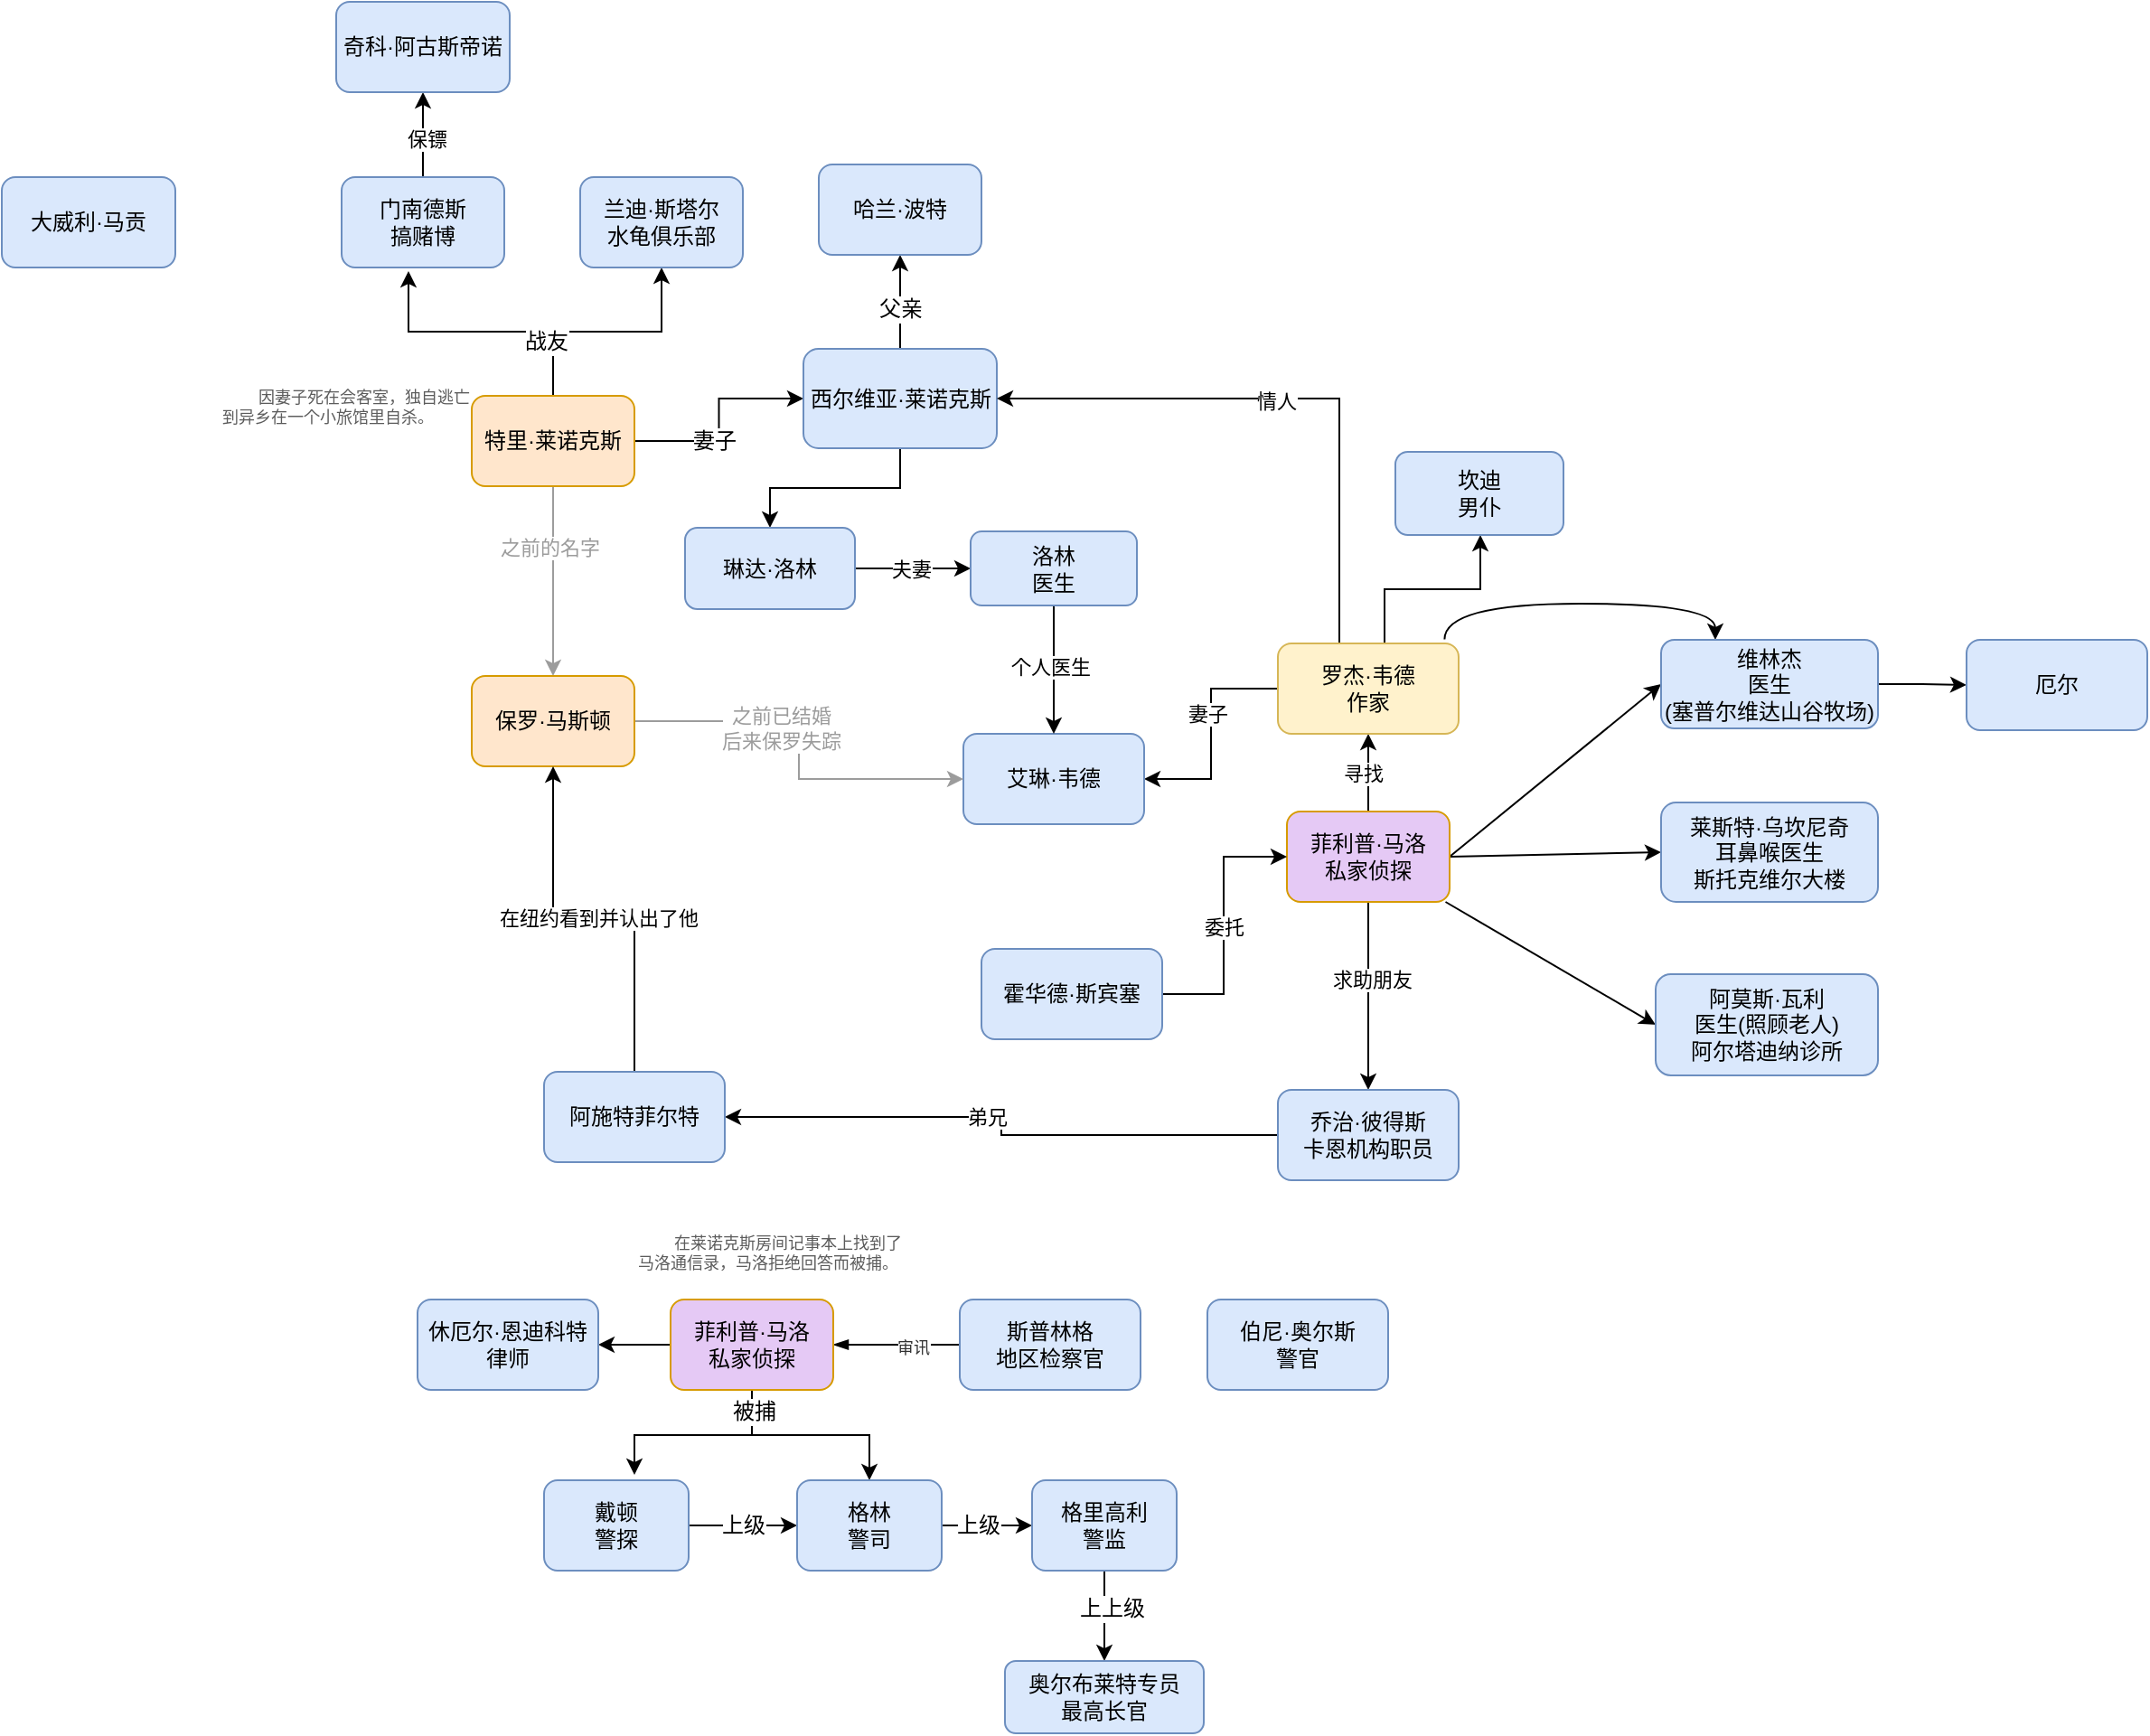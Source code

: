 <mxfile version="16.6.4" type="github">
  <diagram id="CegL4EQW-R6RfhR35Qjw" name="Page-1">
    <mxGraphModel dx="2079" dy="808" grid="0" gridSize="10" guides="1" tooltips="1" connect="1" arrows="1" fold="1" page="1" pageScale="1" pageWidth="827" pageHeight="1169" math="0" shadow="0">
      <root>
        <mxCell id="0" />
        <mxCell id="1" parent="0" />
        <mxCell id="zXV2b-s4_KGpaRB_lRhy-20" style="edgeStyle=orthogonalEdgeStyle;rounded=0;orthogonalLoop=1;jettySize=auto;html=1;entryX=0.625;entryY=-0.06;entryDx=0;entryDy=0;entryPerimeter=0;fontFamily=Helvetica;fontSize=12;fontColor=default;" parent="1" source="zXV2b-s4_KGpaRB_lRhy-1" target="zXV2b-s4_KGpaRB_lRhy-16" edge="1">
          <mxGeometry relative="1" as="geometry" />
        </mxCell>
        <mxCell id="zXV2b-s4_KGpaRB_lRhy-21" style="edgeStyle=orthogonalEdgeStyle;rounded=0;orthogonalLoop=1;jettySize=auto;html=1;entryX=0.5;entryY=0;entryDx=0;entryDy=0;fontFamily=Helvetica;fontSize=12;fontColor=default;" parent="1" source="zXV2b-s4_KGpaRB_lRhy-1" target="zXV2b-s4_KGpaRB_lRhy-18" edge="1">
          <mxGeometry relative="1" as="geometry" />
        </mxCell>
        <mxCell id="zXV2b-s4_KGpaRB_lRhy-22" value="被捕" style="edgeLabel;html=1;align=center;verticalAlign=middle;resizable=0;points=[];fontSize=12;fontFamily=Helvetica;fontColor=default;" parent="zXV2b-s4_KGpaRB_lRhy-21" vertex="1" connectable="0">
          <mxGeometry x="-0.788" y="1" relative="1" as="geometry">
            <mxPoint as="offset" />
          </mxGeometry>
        </mxCell>
        <mxCell id="zXV2b-s4_KGpaRB_lRhy-33" value="" style="edgeStyle=orthogonalEdgeStyle;rounded=0;orthogonalLoop=1;jettySize=auto;html=1;fontFamily=Helvetica;fontSize=9;fontColor=#5C5C5C;" parent="1" source="zXV2b-s4_KGpaRB_lRhy-1" target="zXV2b-s4_KGpaRB_lRhy-32" edge="1">
          <mxGeometry relative="1" as="geometry" />
        </mxCell>
        <mxCell id="zXV2b-s4_KGpaRB_lRhy-35" style="edgeStyle=orthogonalEdgeStyle;rounded=0;orthogonalLoop=1;jettySize=auto;html=1;entryX=0;entryY=0.5;entryDx=0;entryDy=0;fontFamily=Helvetica;fontSize=9;fontColor=#5C5C5C;startArrow=blockThin;startFill=1;endArrow=none;endFill=0;" parent="1" source="zXV2b-s4_KGpaRB_lRhy-1" target="zXV2b-s4_KGpaRB_lRhy-34" edge="1">
          <mxGeometry relative="1" as="geometry" />
        </mxCell>
        <mxCell id="zXV2b-s4_KGpaRB_lRhy-36" value="审讯" style="edgeLabel;html=1;align=center;verticalAlign=middle;resizable=0;points=[];fontSize=9;fontFamily=Helvetica;fontColor=#303030;" parent="zXV2b-s4_KGpaRB_lRhy-35" vertex="1" connectable="0">
          <mxGeometry x="0.246" y="-2" relative="1" as="geometry">
            <mxPoint as="offset" />
          </mxGeometry>
        </mxCell>
        <mxCell id="zXV2b-s4_KGpaRB_lRhy-1" value="菲利普·马洛&lt;br&gt;私家侦探" style="rounded=1;whiteSpace=wrap;html=1;fillColor=#E5C9F5;strokeColor=#d79b00;sketch=0;" parent="1" vertex="1">
          <mxGeometry x="309" y="754" width="90" height="50" as="geometry" />
        </mxCell>
        <mxCell id="zXV2b-s4_KGpaRB_lRhy-5" value="" style="edgeStyle=orthogonalEdgeStyle;rounded=0;orthogonalLoop=1;jettySize=auto;html=1;fontFamily=Helvetica;fontSize=12;fontColor=default;" parent="1" source="zXV2b-s4_KGpaRB_lRhy-2" target="zXV2b-s4_KGpaRB_lRhy-3" edge="1">
          <mxGeometry relative="1" as="geometry" />
        </mxCell>
        <mxCell id="zXV2b-s4_KGpaRB_lRhy-6" value="妻子" style="edgeLabel;html=1;align=center;verticalAlign=middle;resizable=0;points=[];fontSize=12;fontFamily=Helvetica;fontColor=default;" parent="zXV2b-s4_KGpaRB_lRhy-5" vertex="1" connectable="0">
          <mxGeometry x="-0.2" y="1" relative="1" as="geometry">
            <mxPoint x="-2" as="offset" />
          </mxGeometry>
        </mxCell>
        <mxCell id="zXV2b-s4_KGpaRB_lRhy-11" style="edgeStyle=orthogonalEdgeStyle;rounded=0;orthogonalLoop=1;jettySize=auto;html=1;entryX=0.5;entryY=1;entryDx=0;entryDy=0;fontFamily=Helvetica;fontSize=12;fontColor=default;" parent="1" source="zXV2b-s4_KGpaRB_lRhy-2" target="zXV2b-s4_KGpaRB_lRhy-10" edge="1">
          <mxGeometry relative="1" as="geometry" />
        </mxCell>
        <mxCell id="zXV2b-s4_KGpaRB_lRhy-12" style="edgeStyle=orthogonalEdgeStyle;rounded=0;orthogonalLoop=1;jettySize=auto;html=1;entryX=0.411;entryY=1.04;entryDx=0;entryDy=0;entryPerimeter=0;fontFamily=Helvetica;fontSize=12;fontColor=default;" parent="1" source="zXV2b-s4_KGpaRB_lRhy-2" target="zXV2b-s4_KGpaRB_lRhy-9" edge="1">
          <mxGeometry relative="1" as="geometry" />
        </mxCell>
        <mxCell id="zXV2b-s4_KGpaRB_lRhy-13" value="战友" style="edgeLabel;html=1;align=center;verticalAlign=middle;resizable=0;points=[];fontSize=12;fontFamily=Helvetica;fontColor=default;" parent="zXV2b-s4_KGpaRB_lRhy-12" vertex="1" connectable="0">
          <mxGeometry x="-0.6" y="4" relative="1" as="geometry">
            <mxPoint as="offset" />
          </mxGeometry>
        </mxCell>
        <mxCell id="AUqbcu5XN7x0_0K566Yw-7" value="" style="edgeStyle=orthogonalEdgeStyle;rounded=0;orthogonalLoop=1;jettySize=auto;html=1;strokeColor=#9C9C9C;" parent="1" source="zXV2b-s4_KGpaRB_lRhy-2" target="AUqbcu5XN7x0_0K566Yw-6" edge="1">
          <mxGeometry relative="1" as="geometry" />
        </mxCell>
        <mxCell id="AUqbcu5XN7x0_0K566Yw-8" value="之前的名字" style="edgeLabel;html=1;align=center;verticalAlign=middle;resizable=0;points=[];fontColor=#9C9C9C;" parent="AUqbcu5XN7x0_0K566Yw-7" vertex="1" connectable="0">
          <mxGeometry x="-0.413" y="1" relative="1" as="geometry">
            <mxPoint x="-3" y="3" as="offset" />
          </mxGeometry>
        </mxCell>
        <mxCell id="zXV2b-s4_KGpaRB_lRhy-2" value="特里·莱诺克斯" style="rounded=1;whiteSpace=wrap;html=1;fillColor=#ffe6cc;strokeColor=#d79b00;sketch=0;" parent="1" vertex="1">
          <mxGeometry x="199" y="254" width="90" height="50" as="geometry" />
        </mxCell>
        <mxCell id="zXV2b-s4_KGpaRB_lRhy-7" value="" style="edgeStyle=orthogonalEdgeStyle;rounded=0;orthogonalLoop=1;jettySize=auto;html=1;fontFamily=Helvetica;fontSize=12;fontColor=default;" parent="1" source="zXV2b-s4_KGpaRB_lRhy-3" target="zXV2b-s4_KGpaRB_lRhy-4" edge="1">
          <mxGeometry relative="1" as="geometry" />
        </mxCell>
        <mxCell id="zXV2b-s4_KGpaRB_lRhy-8" value="父亲" style="edgeLabel;html=1;align=center;verticalAlign=middle;resizable=0;points=[];fontSize=12;fontFamily=Helvetica;fontColor=default;" parent="zXV2b-s4_KGpaRB_lRhy-7" vertex="1" connectable="0">
          <mxGeometry x="-0.3" y="1" relative="1" as="geometry">
            <mxPoint x="1" y="-4" as="offset" />
          </mxGeometry>
        </mxCell>
        <mxCell id="AUqbcu5XN7x0_0K566Yw-15" style="edgeStyle=orthogonalEdgeStyle;rounded=0;orthogonalLoop=1;jettySize=auto;html=1;entryX=0.5;entryY=0;entryDx=0;entryDy=0;fontColor=#000000;strokeColor=#000000;" parent="1" source="zXV2b-s4_KGpaRB_lRhy-3" target="OKHKgyV5cpci6CY0Oe2W-1" edge="1">
          <mxGeometry relative="1" as="geometry" />
        </mxCell>
        <mxCell id="zXV2b-s4_KGpaRB_lRhy-3" value="西尔维亚·莱诺克斯" style="rounded=1;whiteSpace=wrap;html=1;fillColor=#dae8fc;strokeColor=#6c8ebf;sketch=0;" parent="1" vertex="1">
          <mxGeometry x="382.5" y="228" width="107" height="55" as="geometry" />
        </mxCell>
        <mxCell id="zXV2b-s4_KGpaRB_lRhy-4" value="哈兰·波特" style="rounded=1;whiteSpace=wrap;html=1;fillColor=#dae8fc;strokeColor=#6c8ebf;sketch=0;" parent="1" vertex="1">
          <mxGeometry x="391" y="126" width="90" height="50" as="geometry" />
        </mxCell>
        <mxCell id="zXV2b-s4_KGpaRB_lRhy-39" value="" style="edgeStyle=orthogonalEdgeStyle;rounded=0;orthogonalLoop=1;jettySize=auto;html=1;fontFamily=Helvetica;fontSize=9;fontColor=#5C5C5C;startArrow=none;startFill=0;endArrow=classic;endFill=1;" parent="1" source="zXV2b-s4_KGpaRB_lRhy-9" target="zXV2b-s4_KGpaRB_lRhy-38" edge="1">
          <mxGeometry relative="1" as="geometry" />
        </mxCell>
        <mxCell id="AUqbcu5XN7x0_0K566Yw-22" value="保镖" style="edgeLabel;html=1;align=center;verticalAlign=middle;resizable=0;points=[];fontColor=#000000;" parent="zXV2b-s4_KGpaRB_lRhy-39" vertex="1" connectable="0">
          <mxGeometry x="-0.121" y="-2" relative="1" as="geometry">
            <mxPoint y="-1" as="offset" />
          </mxGeometry>
        </mxCell>
        <mxCell id="zXV2b-s4_KGpaRB_lRhy-9" value="门南德斯&lt;br&gt;搞赌博" style="rounded=1;whiteSpace=wrap;html=1;fillColor=#dae8fc;strokeColor=#6c8ebf;sketch=0;" parent="1" vertex="1">
          <mxGeometry x="127" y="133" width="90" height="50" as="geometry" />
        </mxCell>
        <mxCell id="zXV2b-s4_KGpaRB_lRhy-14" value="&amp;nbsp; &amp;nbsp; &amp;nbsp; &amp;nbsp; 因妻子死在会客室，独自逃亡到异乡在一个小旅馆里自杀。" style="text;html=1;strokeColor=none;fillColor=none;align=left;verticalAlign=middle;whiteSpace=wrap;rounded=0;sketch=0;fontFamily=Helvetica;fontSize=9;fontColor=#5C5C5C;" parent="1" vertex="1">
          <mxGeometry x="59" y="235" width="140" height="50" as="geometry" />
        </mxCell>
        <mxCell id="zXV2b-s4_KGpaRB_lRhy-23" value="" style="edgeStyle=orthogonalEdgeStyle;rounded=0;orthogonalLoop=1;jettySize=auto;html=1;fontFamily=Helvetica;fontSize=12;fontColor=default;" parent="1" source="zXV2b-s4_KGpaRB_lRhy-16" target="zXV2b-s4_KGpaRB_lRhy-18" edge="1">
          <mxGeometry relative="1" as="geometry" />
        </mxCell>
        <mxCell id="zXV2b-s4_KGpaRB_lRhy-25" value="上级" style="edgeLabel;html=1;align=center;verticalAlign=middle;resizable=0;points=[];fontSize=12;fontFamily=Helvetica;fontColor=default;" parent="zXV2b-s4_KGpaRB_lRhy-23" vertex="1" connectable="0">
          <mxGeometry x="-0.3" y="-2" relative="1" as="geometry">
            <mxPoint x="9" y="-2" as="offset" />
          </mxGeometry>
        </mxCell>
        <mxCell id="zXV2b-s4_KGpaRB_lRhy-16" value="戴顿&lt;br&gt;警探" style="rounded=1;whiteSpace=wrap;html=1;fillColor=#dae8fc;strokeColor=#6c8ebf;sketch=0;" parent="1" vertex="1">
          <mxGeometry x="239" y="854" width="80" height="50" as="geometry" />
        </mxCell>
        <mxCell id="zXV2b-s4_KGpaRB_lRhy-24" value="" style="edgeStyle=orthogonalEdgeStyle;rounded=0;orthogonalLoop=1;jettySize=auto;html=1;fontFamily=Helvetica;fontSize=12;fontColor=default;" parent="1" source="zXV2b-s4_KGpaRB_lRhy-18" target="zXV2b-s4_KGpaRB_lRhy-19" edge="1">
          <mxGeometry relative="1" as="geometry" />
        </mxCell>
        <mxCell id="zXV2b-s4_KGpaRB_lRhy-26" value="上级" style="edgeLabel;html=1;align=center;verticalAlign=middle;resizable=0;points=[];fontSize=12;fontFamily=Helvetica;fontColor=default;" parent="zXV2b-s4_KGpaRB_lRhy-24" vertex="1" connectable="0">
          <mxGeometry x="0.28" y="-2" relative="1" as="geometry">
            <mxPoint x="-12" y="-2" as="offset" />
          </mxGeometry>
        </mxCell>
        <mxCell id="zXV2b-s4_KGpaRB_lRhy-18" value="格林&lt;br&gt;警司" style="rounded=1;whiteSpace=wrap;html=1;fillColor=#dae8fc;strokeColor=#6c8ebf;sketch=0;" parent="1" vertex="1">
          <mxGeometry x="379" y="854" width="80" height="50" as="geometry" />
        </mxCell>
        <mxCell id="zXV2b-s4_KGpaRB_lRhy-30" style="edgeStyle=orthogonalEdgeStyle;rounded=0;orthogonalLoop=1;jettySize=auto;html=1;entryX=0.5;entryY=0;entryDx=0;entryDy=0;fontFamily=Helvetica;fontSize=12;fontColor=default;" parent="1" source="zXV2b-s4_KGpaRB_lRhy-19" target="zXV2b-s4_KGpaRB_lRhy-29" edge="1">
          <mxGeometry relative="1" as="geometry" />
        </mxCell>
        <mxCell id="zXV2b-s4_KGpaRB_lRhy-31" value="上上级" style="edgeLabel;html=1;align=center;verticalAlign=middle;resizable=0;points=[];fontSize=12;fontFamily=Helvetica;fontColor=default;" parent="zXV2b-s4_KGpaRB_lRhy-30" vertex="1" connectable="0">
          <mxGeometry x="-0.16" y="4" relative="1" as="geometry">
            <mxPoint as="offset" />
          </mxGeometry>
        </mxCell>
        <mxCell id="zXV2b-s4_KGpaRB_lRhy-19" value="格里高利&lt;br&gt;警监" style="rounded=1;whiteSpace=wrap;html=1;fillColor=#dae8fc;strokeColor=#6c8ebf;sketch=0;" parent="1" vertex="1">
          <mxGeometry x="509" y="854" width="80" height="50" as="geometry" />
        </mxCell>
        <mxCell id="zXV2b-s4_KGpaRB_lRhy-29" value="奥尔布莱特专员&lt;br&gt;最高长官" style="rounded=1;whiteSpace=wrap;html=1;fillColor=#dae8fc;strokeColor=#6c8ebf;sketch=0;" parent="1" vertex="1">
          <mxGeometry x="494" y="954" width="110" height="40" as="geometry" />
        </mxCell>
        <mxCell id="zXV2b-s4_KGpaRB_lRhy-32" value="休厄尔·恩迪科特&lt;br&gt;律师" style="rounded=1;whiteSpace=wrap;html=1;fillColor=#dae8fc;strokeColor=#6c8ebf;sketch=0;" parent="1" vertex="1">
          <mxGeometry x="169" y="754" width="100" height="50" as="geometry" />
        </mxCell>
        <mxCell id="zXV2b-s4_KGpaRB_lRhy-34" value="斯普林格&lt;br&gt;地区检察官" style="rounded=1;whiteSpace=wrap;html=1;fillColor=#dae8fc;strokeColor=#6c8ebf;sketch=0;" parent="1" vertex="1">
          <mxGeometry x="469" y="754" width="100" height="50" as="geometry" />
        </mxCell>
        <mxCell id="zXV2b-s4_KGpaRB_lRhy-37" value="&amp;nbsp; &amp;nbsp; &amp;nbsp; &amp;nbsp; 在莱诺克斯房间记事本上找到了马洛通信录，马洛拒绝回答而被捕。" style="text;html=1;strokeColor=none;fillColor=none;align=left;verticalAlign=middle;whiteSpace=wrap;rounded=0;sketch=0;fontFamily=Helvetica;fontSize=9;fontColor=#5C5C5C;" parent="1" vertex="1">
          <mxGeometry x="289" y="698" width="150" height="60" as="geometry" />
        </mxCell>
        <mxCell id="zXV2b-s4_KGpaRB_lRhy-38" value="奇科·阿古斯帝诺" style="rounded=1;whiteSpace=wrap;html=1;fillColor=#dae8fc;strokeColor=#6c8ebf;sketch=0;" parent="1" vertex="1">
          <mxGeometry x="124" y="36" width="96" height="50" as="geometry" />
        </mxCell>
        <mxCell id="QYJHlzez14kCFpoKhCuW-12" value="" style="edgeStyle=orthogonalEdgeStyle;rounded=0;orthogonalLoop=1;jettySize=auto;html=1;" parent="1" source="QYJHlzez14kCFpoKhCuW-1" target="QYJHlzez14kCFpoKhCuW-11" edge="1">
          <mxGeometry relative="1" as="geometry" />
        </mxCell>
        <mxCell id="QYJHlzez14kCFpoKhCuW-15" value="求助朋友" style="edgeLabel;html=1;align=center;verticalAlign=middle;resizable=0;points=[];" parent="QYJHlzez14kCFpoKhCuW-12" vertex="1" connectable="0">
          <mxGeometry x="-0.273" y="4" relative="1" as="geometry">
            <mxPoint x="-2" y="5" as="offset" />
          </mxGeometry>
        </mxCell>
        <mxCell id="QYJHlzez14kCFpoKhCuW-14" value="" style="edgeStyle=orthogonalEdgeStyle;rounded=0;orthogonalLoop=1;jettySize=auto;html=1;" parent="1" source="QYJHlzez14kCFpoKhCuW-1" target="QYJHlzez14kCFpoKhCuW-5" edge="1">
          <mxGeometry relative="1" as="geometry" />
        </mxCell>
        <mxCell id="QYJHlzez14kCFpoKhCuW-16" value="寻找" style="edgeLabel;html=1;align=center;verticalAlign=middle;resizable=0;points=[];" parent="QYJHlzez14kCFpoKhCuW-14" vertex="1" connectable="0">
          <mxGeometry x="-0.118" y="3" relative="1" as="geometry">
            <mxPoint y="-2" as="offset" />
          </mxGeometry>
        </mxCell>
        <mxCell id="QYJHlzez14kCFpoKhCuW-22" style="rounded=0;orthogonalLoop=1;jettySize=auto;html=1;entryX=0;entryY=0.5;entryDx=0;entryDy=0;exitX=1;exitY=0.5;exitDx=0;exitDy=0;" parent="1" source="QYJHlzez14kCFpoKhCuW-1" target="QYJHlzez14kCFpoKhCuW-17" edge="1">
          <mxGeometry relative="1" as="geometry">
            <mxPoint x="741" y="509" as="sourcePoint" />
          </mxGeometry>
        </mxCell>
        <mxCell id="QYJHlzez14kCFpoKhCuW-23" style="edgeStyle=none;rounded=0;orthogonalLoop=1;jettySize=auto;html=1;entryX=0;entryY=0.5;entryDx=0;entryDy=0;" parent="1" source="QYJHlzez14kCFpoKhCuW-1" target="QYJHlzez14kCFpoKhCuW-18" edge="1">
          <mxGeometry relative="1" as="geometry" />
        </mxCell>
        <mxCell id="QYJHlzez14kCFpoKhCuW-24" style="edgeStyle=none;rounded=0;orthogonalLoop=1;jettySize=auto;html=1;entryX=0;entryY=0.5;entryDx=0;entryDy=0;exitX=1;exitY=0.5;exitDx=0;exitDy=0;" parent="1" source="QYJHlzez14kCFpoKhCuW-1" target="QYJHlzez14kCFpoKhCuW-19" edge="1">
          <mxGeometry relative="1" as="geometry" />
        </mxCell>
        <mxCell id="QYJHlzez14kCFpoKhCuW-1" value="菲利普·马洛&lt;br&gt;私家侦探" style="rounded=1;whiteSpace=wrap;html=1;fillColor=#E5C9F5;strokeColor=#d79b00;sketch=0;" parent="1" vertex="1">
          <mxGeometry x="650" y="484" width="90" height="50" as="geometry" />
        </mxCell>
        <mxCell id="QYJHlzez14kCFpoKhCuW-3" value="" style="edgeStyle=orthogonalEdgeStyle;rounded=0;orthogonalLoop=1;jettySize=auto;html=1;" parent="1" source="QYJHlzez14kCFpoKhCuW-2" target="QYJHlzez14kCFpoKhCuW-1" edge="1">
          <mxGeometry relative="1" as="geometry">
            <Array as="points">
              <mxPoint x="615" y="585" />
              <mxPoint x="615" y="509" />
            </Array>
          </mxGeometry>
        </mxCell>
        <mxCell id="QYJHlzez14kCFpoKhCuW-4" value="委托" style="edgeLabel;html=1;align=center;verticalAlign=middle;resizable=0;points=[];" parent="QYJHlzez14kCFpoKhCuW-3" vertex="1" connectable="0">
          <mxGeometry x="-0.018" relative="1" as="geometry">
            <mxPoint as="offset" />
          </mxGeometry>
        </mxCell>
        <mxCell id="QYJHlzez14kCFpoKhCuW-2" value="霍华德·斯宾塞" style="rounded=1;whiteSpace=wrap;html=1;fillColor=#dae8fc;strokeColor=#6c8ebf;sketch=0;" parent="1" vertex="1">
          <mxGeometry x="481" y="560" width="100" height="50" as="geometry" />
        </mxCell>
        <mxCell id="QYJHlzez14kCFpoKhCuW-9" value="" style="edgeStyle=orthogonalEdgeStyle;rounded=0;orthogonalLoop=1;jettySize=auto;html=1;" parent="1" source="QYJHlzez14kCFpoKhCuW-5" target="QYJHlzez14kCFpoKhCuW-8" edge="1">
          <mxGeometry relative="1" as="geometry" />
        </mxCell>
        <mxCell id="QYJHlzez14kCFpoKhCuW-10" value="妻子" style="edgeLabel;html=1;align=center;verticalAlign=middle;resizable=0;points=[];" parent="QYJHlzez14kCFpoKhCuW-9" vertex="1" connectable="0">
          <mxGeometry x="0.175" y="-1" relative="1" as="geometry">
            <mxPoint x="-1" y="-22" as="offset" />
          </mxGeometry>
        </mxCell>
        <mxCell id="JaJFs_54jTHyrrYmdzmP-2" value="" style="edgeStyle=orthogonalEdgeStyle;rounded=0;orthogonalLoop=1;jettySize=auto;html=1;" parent="1" source="QYJHlzez14kCFpoKhCuW-5" target="JaJFs_54jTHyrrYmdzmP-1" edge="1">
          <mxGeometry relative="1" as="geometry">
            <Array as="points">
              <mxPoint x="704" y="361" />
              <mxPoint x="757" y="361" />
            </Array>
          </mxGeometry>
        </mxCell>
        <mxCell id="JaJFs_54jTHyrrYmdzmP-3" value="" style="edgeStyle=orthogonalEdgeStyle;rounded=0;orthogonalLoop=1;jettySize=auto;html=1;exitX=0.922;exitY=-0.044;exitDx=0;exitDy=0;exitPerimeter=0;curved=1;entryX=0.25;entryY=0;entryDx=0;entryDy=0;" parent="1" source="QYJHlzez14kCFpoKhCuW-5" target="QYJHlzez14kCFpoKhCuW-17" edge="1">
          <mxGeometry relative="1" as="geometry">
            <Array as="points">
              <mxPoint x="737" y="369" />
              <mxPoint x="887" y="369" />
            </Array>
          </mxGeometry>
        </mxCell>
        <mxCell id="AUqbcu5XN7x0_0K566Yw-12" style="edgeStyle=orthogonalEdgeStyle;rounded=0;orthogonalLoop=1;jettySize=auto;html=1;entryX=1;entryY=0.5;entryDx=0;entryDy=0;fontColor=#000000;strokeColor=#000000;" parent="1" source="QYJHlzez14kCFpoKhCuW-5" target="zXV2b-s4_KGpaRB_lRhy-3" edge="1">
          <mxGeometry relative="1" as="geometry">
            <Array as="points">
              <mxPoint x="679" y="255" />
            </Array>
          </mxGeometry>
        </mxCell>
        <mxCell id="AUqbcu5XN7x0_0K566Yw-13" value="情人" style="edgeLabel;html=1;align=center;verticalAlign=middle;resizable=0;points=[];fontColor=#000000;" parent="AUqbcu5XN7x0_0K566Yw-12" vertex="1" connectable="0">
          <mxGeometry x="0.05" y="1" relative="1" as="geometry">
            <mxPoint as="offset" />
          </mxGeometry>
        </mxCell>
        <mxCell id="QYJHlzez14kCFpoKhCuW-5" value="罗杰·韦德&lt;br&gt;作家" style="rounded=1;whiteSpace=wrap;html=1;fillColor=#fff2cc;strokeColor=#d6b656;sketch=0;" parent="1" vertex="1">
          <mxGeometry x="645" y="391" width="100" height="50" as="geometry" />
        </mxCell>
        <mxCell id="QYJHlzez14kCFpoKhCuW-8" value="艾琳·韦德" style="rounded=1;whiteSpace=wrap;html=1;fillColor=#dae8fc;strokeColor=#6c8ebf;sketch=0;" parent="1" vertex="1">
          <mxGeometry x="471" y="441" width="100" height="50" as="geometry" />
        </mxCell>
        <mxCell id="ju60dMbB-8-XsTwD5VL5-2" style="edgeStyle=orthogonalEdgeStyle;rounded=0;orthogonalLoop=1;jettySize=auto;html=1;" edge="1" parent="1" source="QYJHlzez14kCFpoKhCuW-11" target="ju60dMbB-8-XsTwD5VL5-1">
          <mxGeometry relative="1" as="geometry" />
        </mxCell>
        <mxCell id="ju60dMbB-8-XsTwD5VL5-3" value="弟兄" style="edgeLabel;html=1;align=center;verticalAlign=middle;resizable=0;points=[];" vertex="1" connectable="0" parent="ju60dMbB-8-XsTwD5VL5-2">
          <mxGeometry x="0.082" relative="1" as="geometry">
            <mxPoint as="offset" />
          </mxGeometry>
        </mxCell>
        <mxCell id="QYJHlzez14kCFpoKhCuW-11" value="乔治·彼得斯&lt;br&gt;卡恩机构职员" style="rounded=1;whiteSpace=wrap;html=1;fillColor=#dae8fc;strokeColor=#6c8ebf;sketch=0;" parent="1" vertex="1">
          <mxGeometry x="645" y="638" width="100" height="50" as="geometry" />
        </mxCell>
        <mxCell id="QYJHlzez14kCFpoKhCuW-21" value="" style="edgeStyle=orthogonalEdgeStyle;rounded=0;orthogonalLoop=1;jettySize=auto;html=1;" parent="1" source="QYJHlzez14kCFpoKhCuW-17" target="QYJHlzez14kCFpoKhCuW-20" edge="1">
          <mxGeometry relative="1" as="geometry" />
        </mxCell>
        <mxCell id="QYJHlzez14kCFpoKhCuW-17" value="维林杰&lt;br&gt;医生&lt;br&gt;(塞普尔维达山谷牧场)" style="rounded=1;whiteSpace=wrap;html=1;fillColor=#dae8fc;strokeColor=#6c8ebf;sketch=0;" parent="1" vertex="1">
          <mxGeometry x="857" y="389" width="120" height="49" as="geometry" />
        </mxCell>
        <mxCell id="QYJHlzez14kCFpoKhCuW-18" value="阿莫斯·瓦利&lt;br&gt;医生(照顾老人)&lt;br&gt;阿尔塔迪纳诊所" style="rounded=1;whiteSpace=wrap;html=1;fillColor=#dae8fc;strokeColor=#6c8ebf;sketch=0;" parent="1" vertex="1">
          <mxGeometry x="854" y="574" width="123" height="56" as="geometry" />
        </mxCell>
        <mxCell id="QYJHlzez14kCFpoKhCuW-19" value="莱斯特·乌坎尼奇&lt;br&gt;耳鼻喉医生&lt;br&gt;斯托克维尔大楼" style="rounded=1;whiteSpace=wrap;html=1;fillColor=#dae8fc;strokeColor=#6c8ebf;sketch=0;" parent="1" vertex="1">
          <mxGeometry x="857" y="479" width="120" height="55" as="geometry" />
        </mxCell>
        <mxCell id="QYJHlzez14kCFpoKhCuW-20" value="厄尔" style="rounded=1;whiteSpace=wrap;html=1;fillColor=#dae8fc;strokeColor=#6c8ebf;sketch=0;" parent="1" vertex="1">
          <mxGeometry x="1026" y="389" width="100" height="50" as="geometry" />
        </mxCell>
        <mxCell id="JaJFs_54jTHyrrYmdzmP-1" value="坎迪&lt;br&gt;男仆" style="whiteSpace=wrap;html=1;fillColor=#dae8fc;strokeColor=#6c8ebf;rounded=1;sketch=0;" parent="1" vertex="1">
          <mxGeometry x="710" y="285" width="93" height="46" as="geometry" />
        </mxCell>
        <mxCell id="AUqbcu5XN7x0_0K566Yw-4" value="" style="edgeStyle=orthogonalEdgeStyle;rounded=0;orthogonalLoop=1;jettySize=auto;html=1;" parent="1" source="OKHKgyV5cpci6CY0Oe2W-1" target="AUqbcu5XN7x0_0K566Yw-3" edge="1">
          <mxGeometry relative="1" as="geometry" />
        </mxCell>
        <mxCell id="AUqbcu5XN7x0_0K566Yw-9" value="夫妻" style="edgeLabel;html=1;align=center;verticalAlign=middle;resizable=0;points=[];fontColor=#000000;" parent="AUqbcu5XN7x0_0K566Yw-4" vertex="1" connectable="0">
          <mxGeometry x="0.28" y="1" relative="1" as="geometry">
            <mxPoint x="-10" y="1" as="offset" />
          </mxGeometry>
        </mxCell>
        <mxCell id="OKHKgyV5cpci6CY0Oe2W-1" value="琳达·洛林" style="rounded=1;whiteSpace=wrap;html=1;fillColor=#dae8fc;strokeColor=#6c8ebf;sketch=0;" parent="1" vertex="1">
          <mxGeometry x="317" y="327" width="94" height="45" as="geometry" />
        </mxCell>
        <mxCell id="OKHKgyV5cpci6CY0Oe2W-4" value="大威利·马贡" style="rounded=1;whiteSpace=wrap;html=1;fillColor=#dae8fc;strokeColor=#6c8ebf;sketch=0;" parent="1" vertex="1">
          <mxGeometry x="-61" y="133" width="96" height="50" as="geometry" />
        </mxCell>
        <mxCell id="AUqbcu5XN7x0_0K566Yw-17" value="" style="edgeStyle=orthogonalEdgeStyle;rounded=0;orthogonalLoop=1;jettySize=auto;html=1;fontColor=#000000;strokeColor=#000000;" parent="1" source="AUqbcu5XN7x0_0K566Yw-3" target="QYJHlzez14kCFpoKhCuW-8" edge="1">
          <mxGeometry relative="1" as="geometry" />
        </mxCell>
        <mxCell id="AUqbcu5XN7x0_0K566Yw-18" value="个人医生" style="edgeLabel;html=1;align=center;verticalAlign=middle;resizable=0;points=[];fontColor=#000000;" parent="AUqbcu5XN7x0_0K566Yw-17" vertex="1" connectable="0">
          <mxGeometry x="-0.052" y="-2" relative="1" as="geometry">
            <mxPoint as="offset" />
          </mxGeometry>
        </mxCell>
        <mxCell id="AUqbcu5XN7x0_0K566Yw-3" value="洛林&lt;br&gt;医生" style="rounded=1;whiteSpace=wrap;html=1;fillColor=#dae8fc;strokeColor=#6c8ebf;sketch=0;" parent="1" vertex="1">
          <mxGeometry x="475" y="329" width="92" height="41" as="geometry" />
        </mxCell>
        <mxCell id="AUqbcu5XN7x0_0K566Yw-16" style="edgeStyle=orthogonalEdgeStyle;rounded=0;orthogonalLoop=1;jettySize=auto;html=1;entryX=0;entryY=0.5;entryDx=0;entryDy=0;fontColor=#000000;strokeColor=#9C9C9C;" parent="1" source="AUqbcu5XN7x0_0K566Yw-6" target="QYJHlzez14kCFpoKhCuW-8" edge="1">
          <mxGeometry relative="1" as="geometry" />
        </mxCell>
        <mxCell id="AUqbcu5XN7x0_0K566Yw-19" value="之前已结婚&lt;br&gt;后来保罗失踪" style="edgeLabel;html=1;align=center;verticalAlign=middle;resizable=0;points=[];fontColor=#9C9C9C;" parent="AUqbcu5XN7x0_0K566Yw-16" vertex="1" connectable="0">
          <mxGeometry x="-0.234" y="-4" relative="1" as="geometry">
            <mxPoint x="-1" as="offset" />
          </mxGeometry>
        </mxCell>
        <mxCell id="AUqbcu5XN7x0_0K566Yw-6" value="保罗·马斯顿" style="rounded=1;whiteSpace=wrap;html=1;fillColor=#ffe6cc;strokeColor=#d79b00;sketch=0;" parent="1" vertex="1">
          <mxGeometry x="199" y="409" width="90" height="50" as="geometry" />
        </mxCell>
        <mxCell id="AUqbcu5XN7x0_0K566Yw-11" value="伯尼·奥尔斯&lt;br&gt;警官" style="rounded=1;whiteSpace=wrap;html=1;fillColor=#dae8fc;strokeColor=#6c8ebf;sketch=0;" parent="1" vertex="1">
          <mxGeometry x="606" y="754" width="100" height="50" as="geometry" />
        </mxCell>
        <mxCell id="zXV2b-s4_KGpaRB_lRhy-10" value="兰迪·斯塔尔&lt;br&gt;水龟俱乐部" style="rounded=1;whiteSpace=wrap;html=1;fillColor=#dae8fc;strokeColor=#6c8ebf;sketch=0;" parent="1" vertex="1">
          <mxGeometry x="259" y="133" width="90" height="50" as="geometry" />
        </mxCell>
        <mxCell id="ju60dMbB-8-XsTwD5VL5-4" style="edgeStyle=orthogonalEdgeStyle;rounded=0;orthogonalLoop=1;jettySize=auto;html=1;" edge="1" parent="1" source="ju60dMbB-8-XsTwD5VL5-1" target="AUqbcu5XN7x0_0K566Yw-6">
          <mxGeometry relative="1" as="geometry" />
        </mxCell>
        <mxCell id="ju60dMbB-8-XsTwD5VL5-5" value="在纽约看到并认出了他" style="edgeLabel;html=1;align=center;verticalAlign=middle;resizable=0;points=[];" vertex="1" connectable="0" parent="ju60dMbB-8-XsTwD5VL5-4">
          <mxGeometry x="-0.014" y="-1" relative="1" as="geometry">
            <mxPoint x="1" as="offset" />
          </mxGeometry>
        </mxCell>
        <mxCell id="ju60dMbB-8-XsTwD5VL5-1" value="阿施特菲尔特" style="rounded=1;whiteSpace=wrap;html=1;fillColor=#dae8fc;strokeColor=#6c8ebf;sketch=0;" vertex="1" parent="1">
          <mxGeometry x="239" y="628" width="100" height="50" as="geometry" />
        </mxCell>
      </root>
    </mxGraphModel>
  </diagram>
</mxfile>
